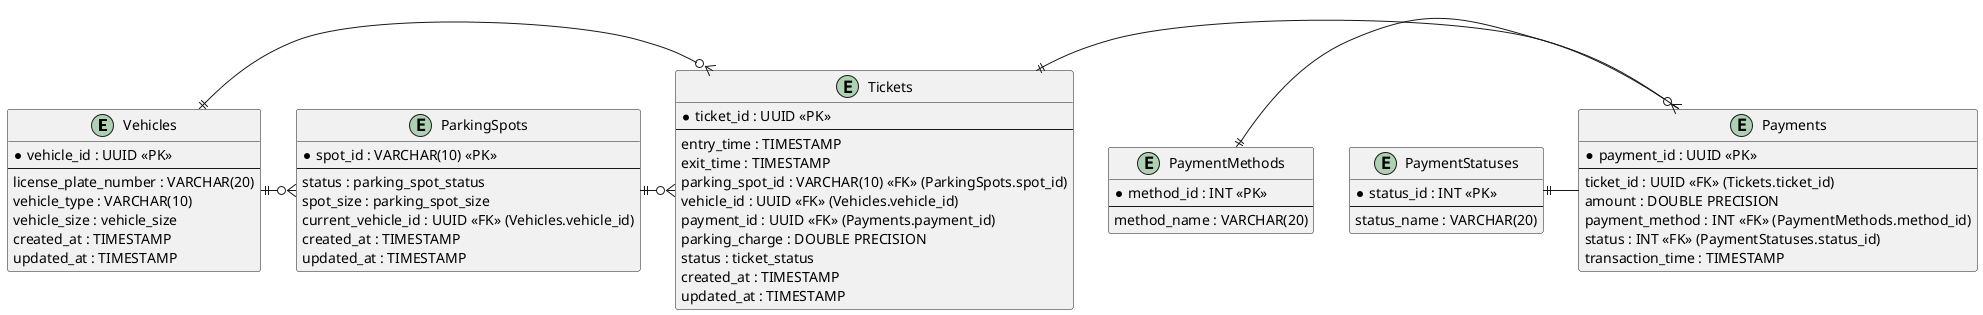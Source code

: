 package images;

@startuml

entity "Vehicles" {
    * vehicle_id : UUID <<PK>>
    --
    license_plate_number : VARCHAR(20)
    vehicle_type : VARCHAR(10)
    vehicle_size : vehicle_size
    created_at : TIMESTAMP
    updated_at : TIMESTAMP
}

entity "ParkingSpots" {
    * spot_id : VARCHAR(10) <<PK>>
    --
    status : parking_spot_status
    spot_size : parking_spot_size
    current_vehicle_id : UUID <<FK>> (Vehicles.vehicle_id)
    created_at : TIMESTAMP
    updated_at : TIMESTAMP
}

entity "Tickets" {
    * ticket_id : UUID <<PK>>
    --
    entry_time : TIMESTAMP
    exit_time : TIMESTAMP
    parking_spot_id : VARCHAR(10) <<FK>> (ParkingSpots.spot_id)
    vehicle_id : UUID <<FK>> (Vehicles.vehicle_id)
    payment_id : UUID <<FK>> (Payments.payment_id)
    parking_charge : DOUBLE PRECISION
    status : ticket_status
    created_at : TIMESTAMP
    updated_at : TIMESTAMP
}

entity "Payments" {
    * payment_id : UUID <<PK>>
    --
    ticket_id : UUID <<FK>> (Tickets.ticket_id)
    amount : DOUBLE PRECISION
    payment_method : INT <<FK>> (PaymentMethods.method_id)
    status : INT <<FK>> (PaymentStatuses.status_id)
    transaction_time : TIMESTAMP
}

entity "PaymentMethods" {
    * method_id : INT <<PK>>
    --
    method_name : VARCHAR(20)
}

entity "PaymentStatuses" {
    * status_id : INT <<PK>>
    --
    status_name : VARCHAR(20)
}

' Relationships
Vehicles ||-o{ ParkingSpots
Vehicles ||-o{ Tickets
ParkingSpots ||-o{ Tickets
Tickets ||-o{ Payments
PaymentMethods ||- Payments
PaymentStatuses ||- Payments

@enduml


